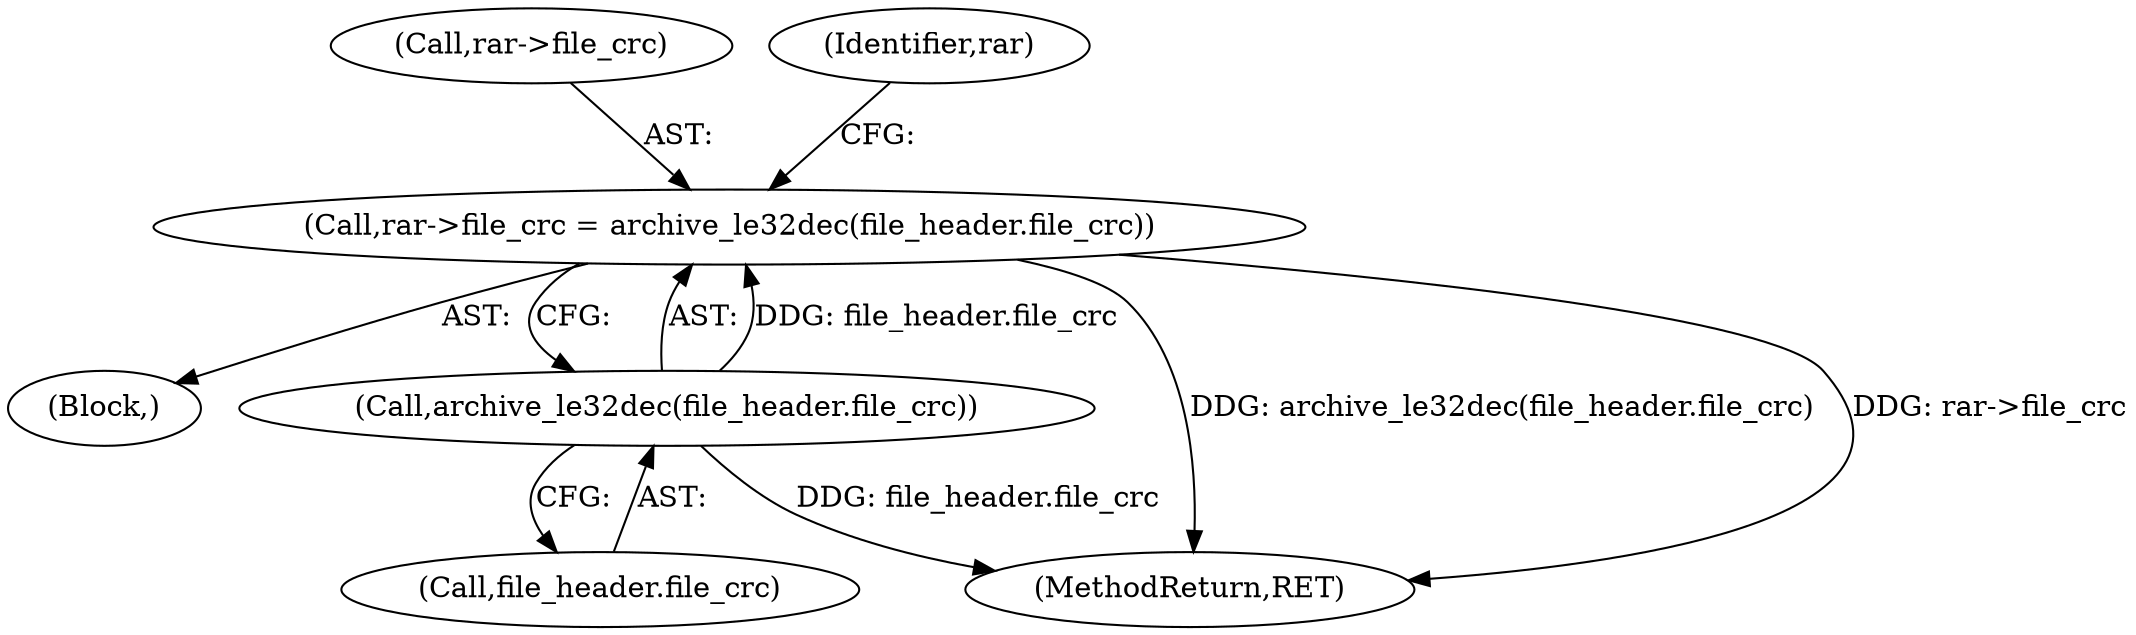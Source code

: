 digraph "0_libarchive_bfcfe6f04ed20db2504db8a254d1f40a1d84eb28_0@pointer" {
"1000448" [label="(Call,rar->file_crc = archive_le32dec(file_header.file_crc))"];
"1000452" [label="(Call,archive_le32dec(file_header.file_crc))"];
"1000121" [label="(Block,)"];
"1000449" [label="(Call,rar->file_crc)"];
"1000452" [label="(Call,archive_le32dec(file_header.file_crc))"];
"1000459" [label="(Identifier,rar)"];
"1001754" [label="(MethodReturn,RET)"];
"1000448" [label="(Call,rar->file_crc = archive_le32dec(file_header.file_crc))"];
"1000453" [label="(Call,file_header.file_crc)"];
"1000448" -> "1000121"  [label="AST: "];
"1000448" -> "1000452"  [label="CFG: "];
"1000449" -> "1000448"  [label="AST: "];
"1000452" -> "1000448"  [label="AST: "];
"1000459" -> "1000448"  [label="CFG: "];
"1000448" -> "1001754"  [label="DDG: archive_le32dec(file_header.file_crc)"];
"1000448" -> "1001754"  [label="DDG: rar->file_crc"];
"1000452" -> "1000448"  [label="DDG: file_header.file_crc"];
"1000452" -> "1000453"  [label="CFG: "];
"1000453" -> "1000452"  [label="AST: "];
"1000452" -> "1001754"  [label="DDG: file_header.file_crc"];
}
